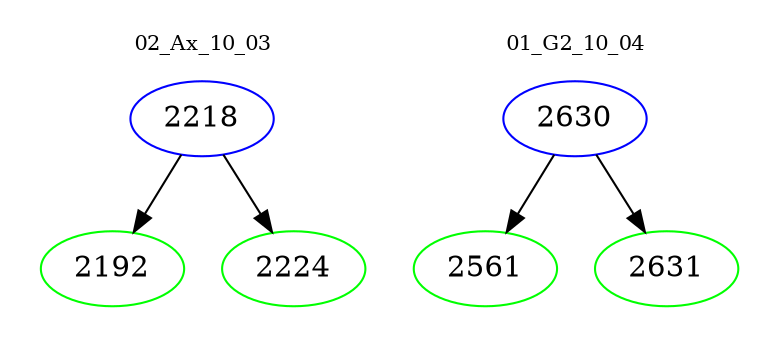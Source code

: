 digraph{
subgraph cluster_0 {
color = white
label = "02_Ax_10_03";
fontsize=10;
T0_2218 [label="2218", color="blue"]
T0_2218 -> T0_2192 [color="black"]
T0_2192 [label="2192", color="green"]
T0_2218 -> T0_2224 [color="black"]
T0_2224 [label="2224", color="green"]
}
subgraph cluster_1 {
color = white
label = "01_G2_10_04";
fontsize=10;
T1_2630 [label="2630", color="blue"]
T1_2630 -> T1_2561 [color="black"]
T1_2561 [label="2561", color="green"]
T1_2630 -> T1_2631 [color="black"]
T1_2631 [label="2631", color="green"]
}
}
